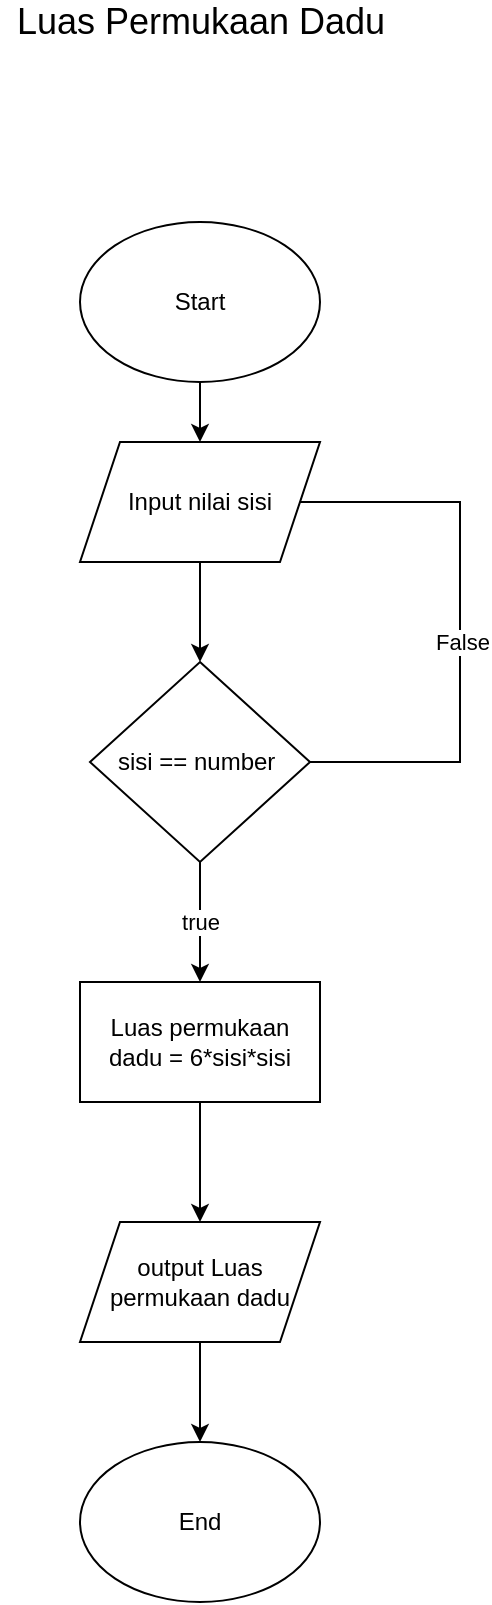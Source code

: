 <mxfile version="16.2.6" type="device"><diagram id="TjwPGp6lcR9jb2z5CCGF" name="Page-1"><mxGraphModel dx="1209" dy="680" grid="1" gridSize="10" guides="1" tooltips="1" connect="1" arrows="1" fold="1" page="1" pageScale="1" pageWidth="850" pageHeight="1100" math="0" shadow="0"><root><mxCell id="0"/><mxCell id="1" parent="0"/><mxCell id="jcHp69MfwMfG5c_wW1ZX-3" value="" style="edgeStyle=orthogonalEdgeStyle;rounded=0;orthogonalLoop=1;jettySize=auto;html=1;" parent="1" source="jcHp69MfwMfG5c_wW1ZX-1" target="jcHp69MfwMfG5c_wW1ZX-2" edge="1"><mxGeometry relative="1" as="geometry"/></mxCell><mxCell id="jcHp69MfwMfG5c_wW1ZX-1" value="Start" style="ellipse;whiteSpace=wrap;html=1;" parent="1" vertex="1"><mxGeometry x="340" y="210" width="120" height="80" as="geometry"/></mxCell><mxCell id="jcHp69MfwMfG5c_wW1ZX-5" value="" style="edgeStyle=orthogonalEdgeStyle;rounded=0;orthogonalLoop=1;jettySize=auto;html=1;" parent="1" source="jcHp69MfwMfG5c_wW1ZX-2" target="jcHp69MfwMfG5c_wW1ZX-4" edge="1"><mxGeometry relative="1" as="geometry"/></mxCell><mxCell id="jcHp69MfwMfG5c_wW1ZX-2" value="Input nilai sisi" style="shape=parallelogram;perimeter=parallelogramPerimeter;whiteSpace=wrap;html=1;fixedSize=1;" parent="1" vertex="1"><mxGeometry x="340" y="320" width="120" height="60" as="geometry"/></mxCell><mxCell id="jcHp69MfwMfG5c_wW1ZX-11" value="true" style="edgeStyle=orthogonalEdgeStyle;rounded=0;orthogonalLoop=1;jettySize=auto;html=1;" parent="1" source="jcHp69MfwMfG5c_wW1ZX-4" target="jcHp69MfwMfG5c_wW1ZX-10" edge="1"><mxGeometry relative="1" as="geometry"/></mxCell><mxCell id="jcHp69MfwMfG5c_wW1ZX-4" value="sisi == number&amp;nbsp;" style="rhombus;whiteSpace=wrap;html=1;" parent="1" vertex="1"><mxGeometry x="345" y="430" width="110" height="100" as="geometry"/></mxCell><mxCell id="jcHp69MfwMfG5c_wW1ZX-8" value="" style="endArrow=none;html=1;rounded=0;exitX=1;exitY=0.5;exitDx=0;exitDy=0;" parent="1" source="jcHp69MfwMfG5c_wW1ZX-4" target="jcHp69MfwMfG5c_wW1ZX-2" edge="1"><mxGeometry width="50" height="50" relative="1" as="geometry"><mxPoint x="470" y="480" as="sourcePoint"/><mxPoint x="490" y="430" as="targetPoint"/><Array as="points"><mxPoint x="530" y="480"/><mxPoint x="530" y="420"/><mxPoint x="530" y="350"/></Array></mxGeometry></mxCell><mxCell id="jcHp69MfwMfG5c_wW1ZX-9" value="False" style="edgeLabel;html=1;align=center;verticalAlign=middle;resizable=0;points=[];" parent="jcHp69MfwMfG5c_wW1ZX-8" vertex="1" connectable="0"><mxGeometry x="0.15" y="-1" relative="1" as="geometry"><mxPoint y="29" as="offset"/></mxGeometry></mxCell><mxCell id="jcHp69MfwMfG5c_wW1ZX-13" value="" style="edgeStyle=orthogonalEdgeStyle;rounded=0;orthogonalLoop=1;jettySize=auto;html=1;" parent="1" source="jcHp69MfwMfG5c_wW1ZX-10" target="jcHp69MfwMfG5c_wW1ZX-12" edge="1"><mxGeometry relative="1" as="geometry"/></mxCell><mxCell id="jcHp69MfwMfG5c_wW1ZX-10" value="Luas permukaan dadu = 6*sisi*sisi" style="rounded=0;whiteSpace=wrap;html=1;" parent="1" vertex="1"><mxGeometry x="340" y="590" width="120" height="60" as="geometry"/></mxCell><mxCell id="jcHp69MfwMfG5c_wW1ZX-15" value="" style="edgeStyle=orthogonalEdgeStyle;rounded=0;orthogonalLoop=1;jettySize=auto;html=1;" parent="1" source="jcHp69MfwMfG5c_wW1ZX-12" target="jcHp69MfwMfG5c_wW1ZX-14" edge="1"><mxGeometry relative="1" as="geometry"/></mxCell><mxCell id="jcHp69MfwMfG5c_wW1ZX-12" value="output Luas permukaan dadu" style="shape=parallelogram;perimeter=parallelogramPerimeter;whiteSpace=wrap;html=1;fixedSize=1;" parent="1" vertex="1"><mxGeometry x="340" y="710" width="120" height="60" as="geometry"/></mxCell><mxCell id="jcHp69MfwMfG5c_wW1ZX-14" value="End" style="ellipse;whiteSpace=wrap;html=1;" parent="1" vertex="1"><mxGeometry x="340" y="820" width="120" height="80" as="geometry"/></mxCell><mxCell id="jcHp69MfwMfG5c_wW1ZX-16" value="&lt;font style=&quot;font-size: 18px&quot;&gt;Luas Permukaan Dadu&lt;/font&gt;" style="text;html=1;align=center;verticalAlign=middle;resizable=0;points=[];autosize=1;strokeColor=none;fillColor=none;" parent="1" vertex="1"><mxGeometry x="300" y="100" width="200" height="20" as="geometry"/></mxCell></root></mxGraphModel></diagram></mxfile>